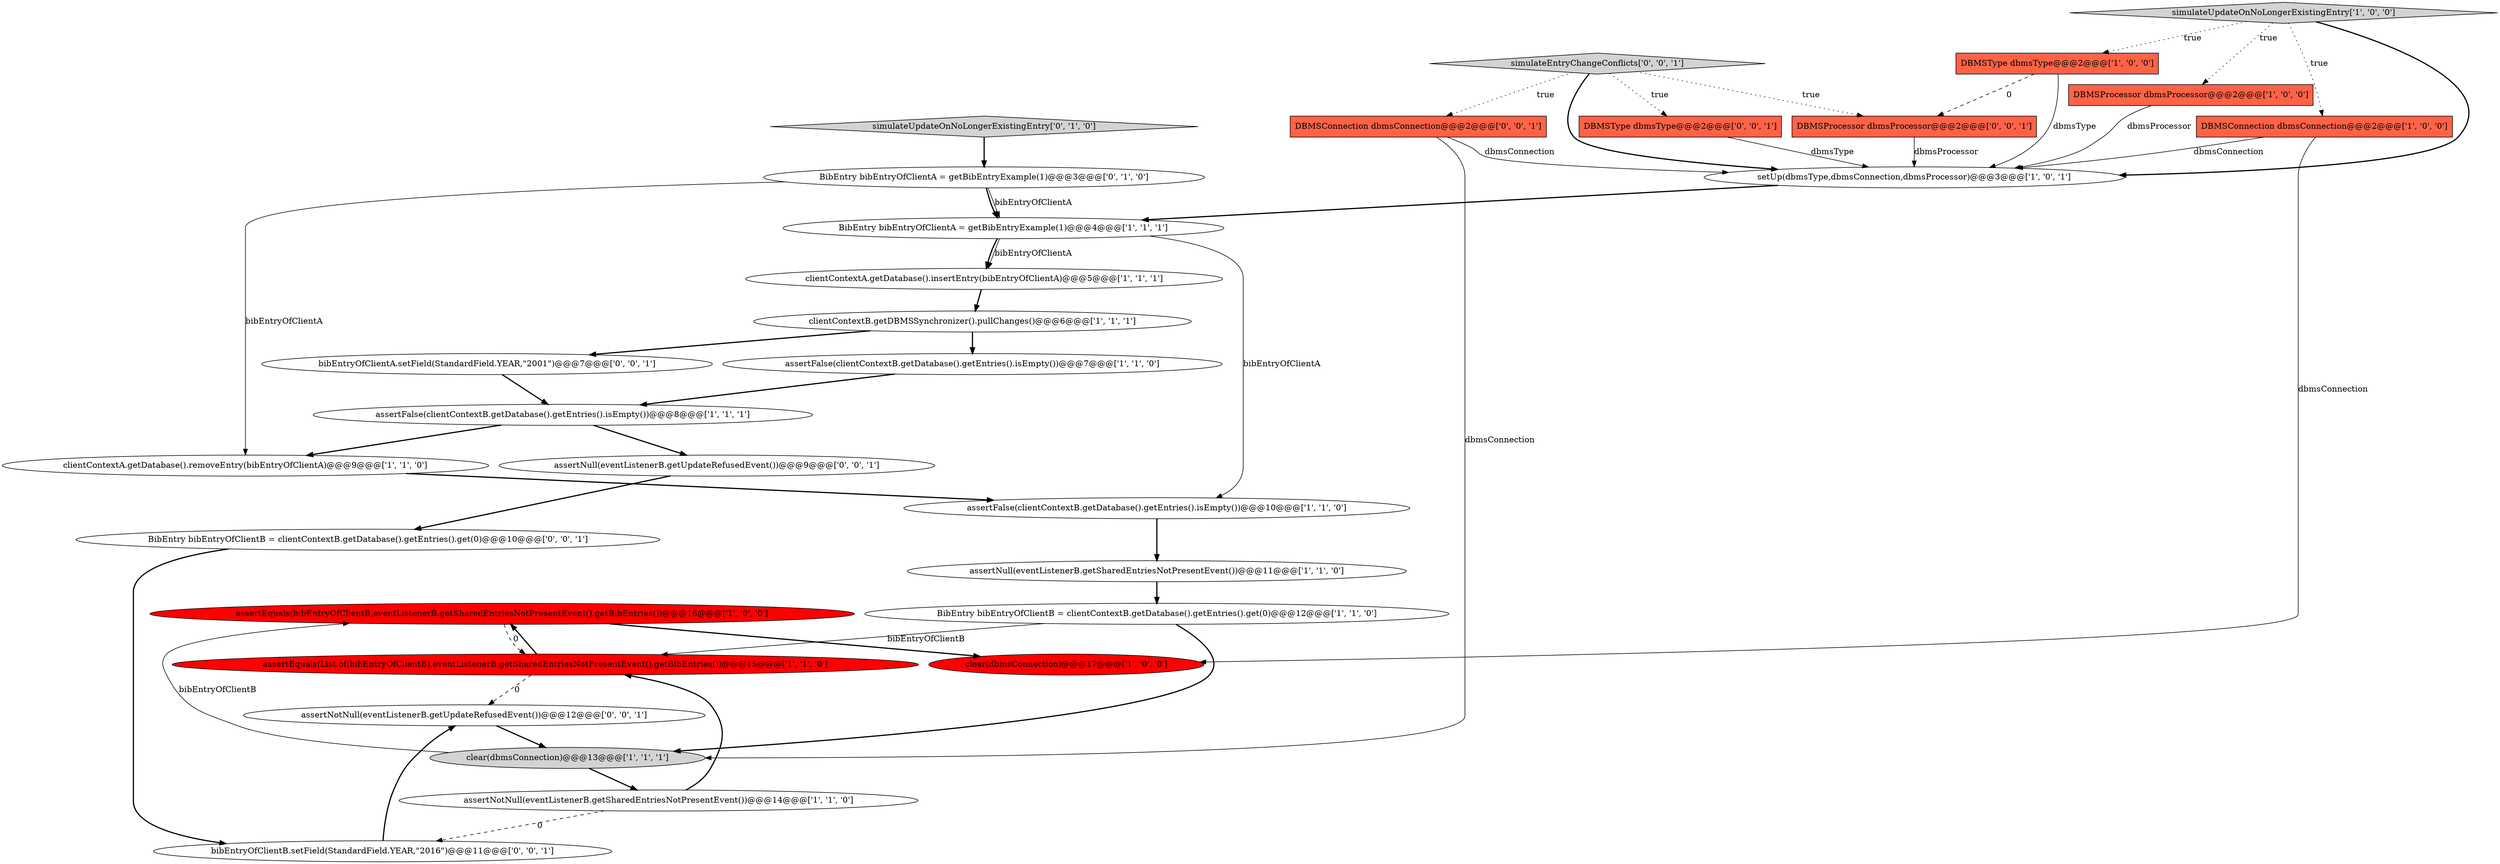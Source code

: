 digraph {
6 [style = filled, label = "assertEquals(bibEntryOfClientB,eventListenerB.getSharedEntriesNotPresentEvent().getBibEntries())@@@16@@@['1', '0', '0']", fillcolor = red, shape = ellipse image = "AAA1AAABBB1BBB"];
8 [style = filled, label = "assertNull(eventListenerB.getSharedEntriesNotPresentEvent())@@@11@@@['1', '1', '0']", fillcolor = white, shape = ellipse image = "AAA0AAABBB1BBB"];
23 [style = filled, label = "DBMSType dbmsType@@@2@@@['0', '0', '1']", fillcolor = tomato, shape = box image = "AAA0AAABBB3BBB"];
24 [style = filled, label = "assertNull(eventListenerB.getUpdateRefusedEvent())@@@9@@@['0', '0', '1']", fillcolor = white, shape = ellipse image = "AAA0AAABBB3BBB"];
9 [style = filled, label = "clientContextB.getDBMSSynchronizer().pullChanges()@@@6@@@['1', '1', '1']", fillcolor = white, shape = ellipse image = "AAA0AAABBB1BBB"];
19 [style = filled, label = "BibEntry bibEntryOfClientA = getBibEntryExample(1)@@@3@@@['0', '1', '0']", fillcolor = white, shape = ellipse image = "AAA0AAABBB2BBB"];
28 [style = filled, label = "BibEntry bibEntryOfClientB = clientContextB.getDatabase().getEntries().get(0)@@@10@@@['0', '0', '1']", fillcolor = white, shape = ellipse image = "AAA0AAABBB3BBB"];
16 [style = filled, label = "DBMSType dbmsType@@@2@@@['1', '0', '0']", fillcolor = tomato, shape = box image = "AAA1AAABBB1BBB"];
1 [style = filled, label = "DBMSProcessor dbmsProcessor@@@2@@@['1', '0', '0']", fillcolor = tomato, shape = box image = "AAA0AAABBB1BBB"];
21 [style = filled, label = "simulateEntryChangeConflicts['0', '0', '1']", fillcolor = lightgray, shape = diamond image = "AAA0AAABBB3BBB"];
0 [style = filled, label = "DBMSConnection dbmsConnection@@@2@@@['1', '0', '0']", fillcolor = tomato, shape = box image = "AAA0AAABBB1BBB"];
18 [style = filled, label = "clear(dbmsConnection)@@@13@@@['1', '1', '1']", fillcolor = lightgray, shape = ellipse image = "AAA0AAABBB1BBB"];
25 [style = filled, label = "bibEntryOfClientB.setField(StandardField.YEAR,\"2016\")@@@11@@@['0', '0', '1']", fillcolor = white, shape = ellipse image = "AAA0AAABBB3BBB"];
13 [style = filled, label = "assertNotNull(eventListenerB.getSharedEntriesNotPresentEvent())@@@14@@@['1', '1', '0']", fillcolor = white, shape = ellipse image = "AAA0AAABBB1BBB"];
20 [style = filled, label = "simulateUpdateOnNoLongerExistingEntry['0', '1', '0']", fillcolor = lightgray, shape = diamond image = "AAA0AAABBB2BBB"];
29 [style = filled, label = "assertNotNull(eventListenerB.getUpdateRefusedEvent())@@@12@@@['0', '0', '1']", fillcolor = white, shape = ellipse image = "AAA0AAABBB3BBB"];
27 [style = filled, label = "bibEntryOfClientA.setField(StandardField.YEAR,\"2001\")@@@7@@@['0', '0', '1']", fillcolor = white, shape = ellipse image = "AAA0AAABBB3BBB"];
4 [style = filled, label = "assertFalse(clientContextB.getDatabase().getEntries().isEmpty())@@@10@@@['1', '1', '0']", fillcolor = white, shape = ellipse image = "AAA0AAABBB1BBB"];
2 [style = filled, label = "clientContextA.getDatabase().removeEntry(bibEntryOfClientA)@@@9@@@['1', '1', '0']", fillcolor = white, shape = ellipse image = "AAA0AAABBB1BBB"];
11 [style = filled, label = "BibEntry bibEntryOfClientB = clientContextB.getDatabase().getEntries().get(0)@@@12@@@['1', '1', '0']", fillcolor = white, shape = ellipse image = "AAA0AAABBB1BBB"];
5 [style = filled, label = "assertEquals(List.of(bibEntryOfClientB),eventListenerB.getSharedEntriesNotPresentEvent().getBibEntries())@@@15@@@['1', '1', '0']", fillcolor = red, shape = ellipse image = "AAA1AAABBB1BBB"];
22 [style = filled, label = "DBMSConnection dbmsConnection@@@2@@@['0', '0', '1']", fillcolor = tomato, shape = box image = "AAA0AAABBB3BBB"];
7 [style = filled, label = "assertFalse(clientContextB.getDatabase().getEntries().isEmpty())@@@7@@@['1', '1', '0']", fillcolor = white, shape = ellipse image = "AAA0AAABBB1BBB"];
12 [style = filled, label = "simulateUpdateOnNoLongerExistingEntry['1', '0', '0']", fillcolor = lightgray, shape = diamond image = "AAA0AAABBB1BBB"];
10 [style = filled, label = "assertFalse(clientContextB.getDatabase().getEntries().isEmpty())@@@8@@@['1', '1', '1']", fillcolor = white, shape = ellipse image = "AAA0AAABBB1BBB"];
17 [style = filled, label = "BibEntry bibEntryOfClientA = getBibEntryExample(1)@@@4@@@['1', '1', '1']", fillcolor = white, shape = ellipse image = "AAA0AAABBB1BBB"];
15 [style = filled, label = "clientContextA.getDatabase().insertEntry(bibEntryOfClientA)@@@5@@@['1', '1', '1']", fillcolor = white, shape = ellipse image = "AAA0AAABBB1BBB"];
26 [style = filled, label = "DBMSProcessor dbmsProcessor@@@2@@@['0', '0', '1']", fillcolor = tomato, shape = box image = "AAA0AAABBB3BBB"];
3 [style = filled, label = "clear(dbmsConnection)@@@17@@@['1', '0', '0']", fillcolor = red, shape = ellipse image = "AAA1AAABBB1BBB"];
14 [style = filled, label = "setUp(dbmsType,dbmsConnection,dbmsProcessor)@@@3@@@['1', '0', '1']", fillcolor = white, shape = ellipse image = "AAA0AAABBB1BBB"];
6->3 [style = bold, label=""];
24->28 [style = bold, label=""];
26->14 [style = solid, label="dbmsProcessor"];
7->10 [style = bold, label=""];
19->17 [style = solid, label="bibEntryOfClientA"];
10->24 [style = bold, label=""];
12->1 [style = dotted, label="true"];
14->17 [style = bold, label=""];
21->22 [style = dotted, label="true"];
19->17 [style = bold, label=""];
5->29 [style = dashed, label="0"];
25->29 [style = bold, label=""];
13->25 [style = dashed, label="0"];
11->5 [style = solid, label="bibEntryOfClientB"];
9->7 [style = bold, label=""];
0->3 [style = solid, label="dbmsConnection"];
18->6 [style = solid, label="bibEntryOfClientB"];
2->4 [style = bold, label=""];
19->2 [style = solid, label="bibEntryOfClientA"];
11->18 [style = bold, label=""];
29->18 [style = bold, label=""];
9->27 [style = bold, label=""];
16->26 [style = dashed, label="0"];
23->14 [style = solid, label="dbmsType"];
5->6 [style = bold, label=""];
21->26 [style = dotted, label="true"];
12->16 [style = dotted, label="true"];
15->9 [style = bold, label=""];
21->23 [style = dotted, label="true"];
27->10 [style = bold, label=""];
1->14 [style = solid, label="dbmsProcessor"];
12->14 [style = bold, label=""];
17->15 [style = bold, label=""];
18->13 [style = bold, label=""];
13->5 [style = bold, label=""];
12->0 [style = dotted, label="true"];
28->25 [style = bold, label=""];
6->5 [style = dashed, label="0"];
4->8 [style = bold, label=""];
10->2 [style = bold, label=""];
0->14 [style = solid, label="dbmsConnection"];
16->14 [style = solid, label="dbmsType"];
22->14 [style = solid, label="dbmsConnection"];
20->19 [style = bold, label=""];
8->11 [style = bold, label=""];
17->15 [style = solid, label="bibEntryOfClientA"];
22->18 [style = solid, label="dbmsConnection"];
17->4 [style = solid, label="bibEntryOfClientA"];
21->14 [style = bold, label=""];
}
